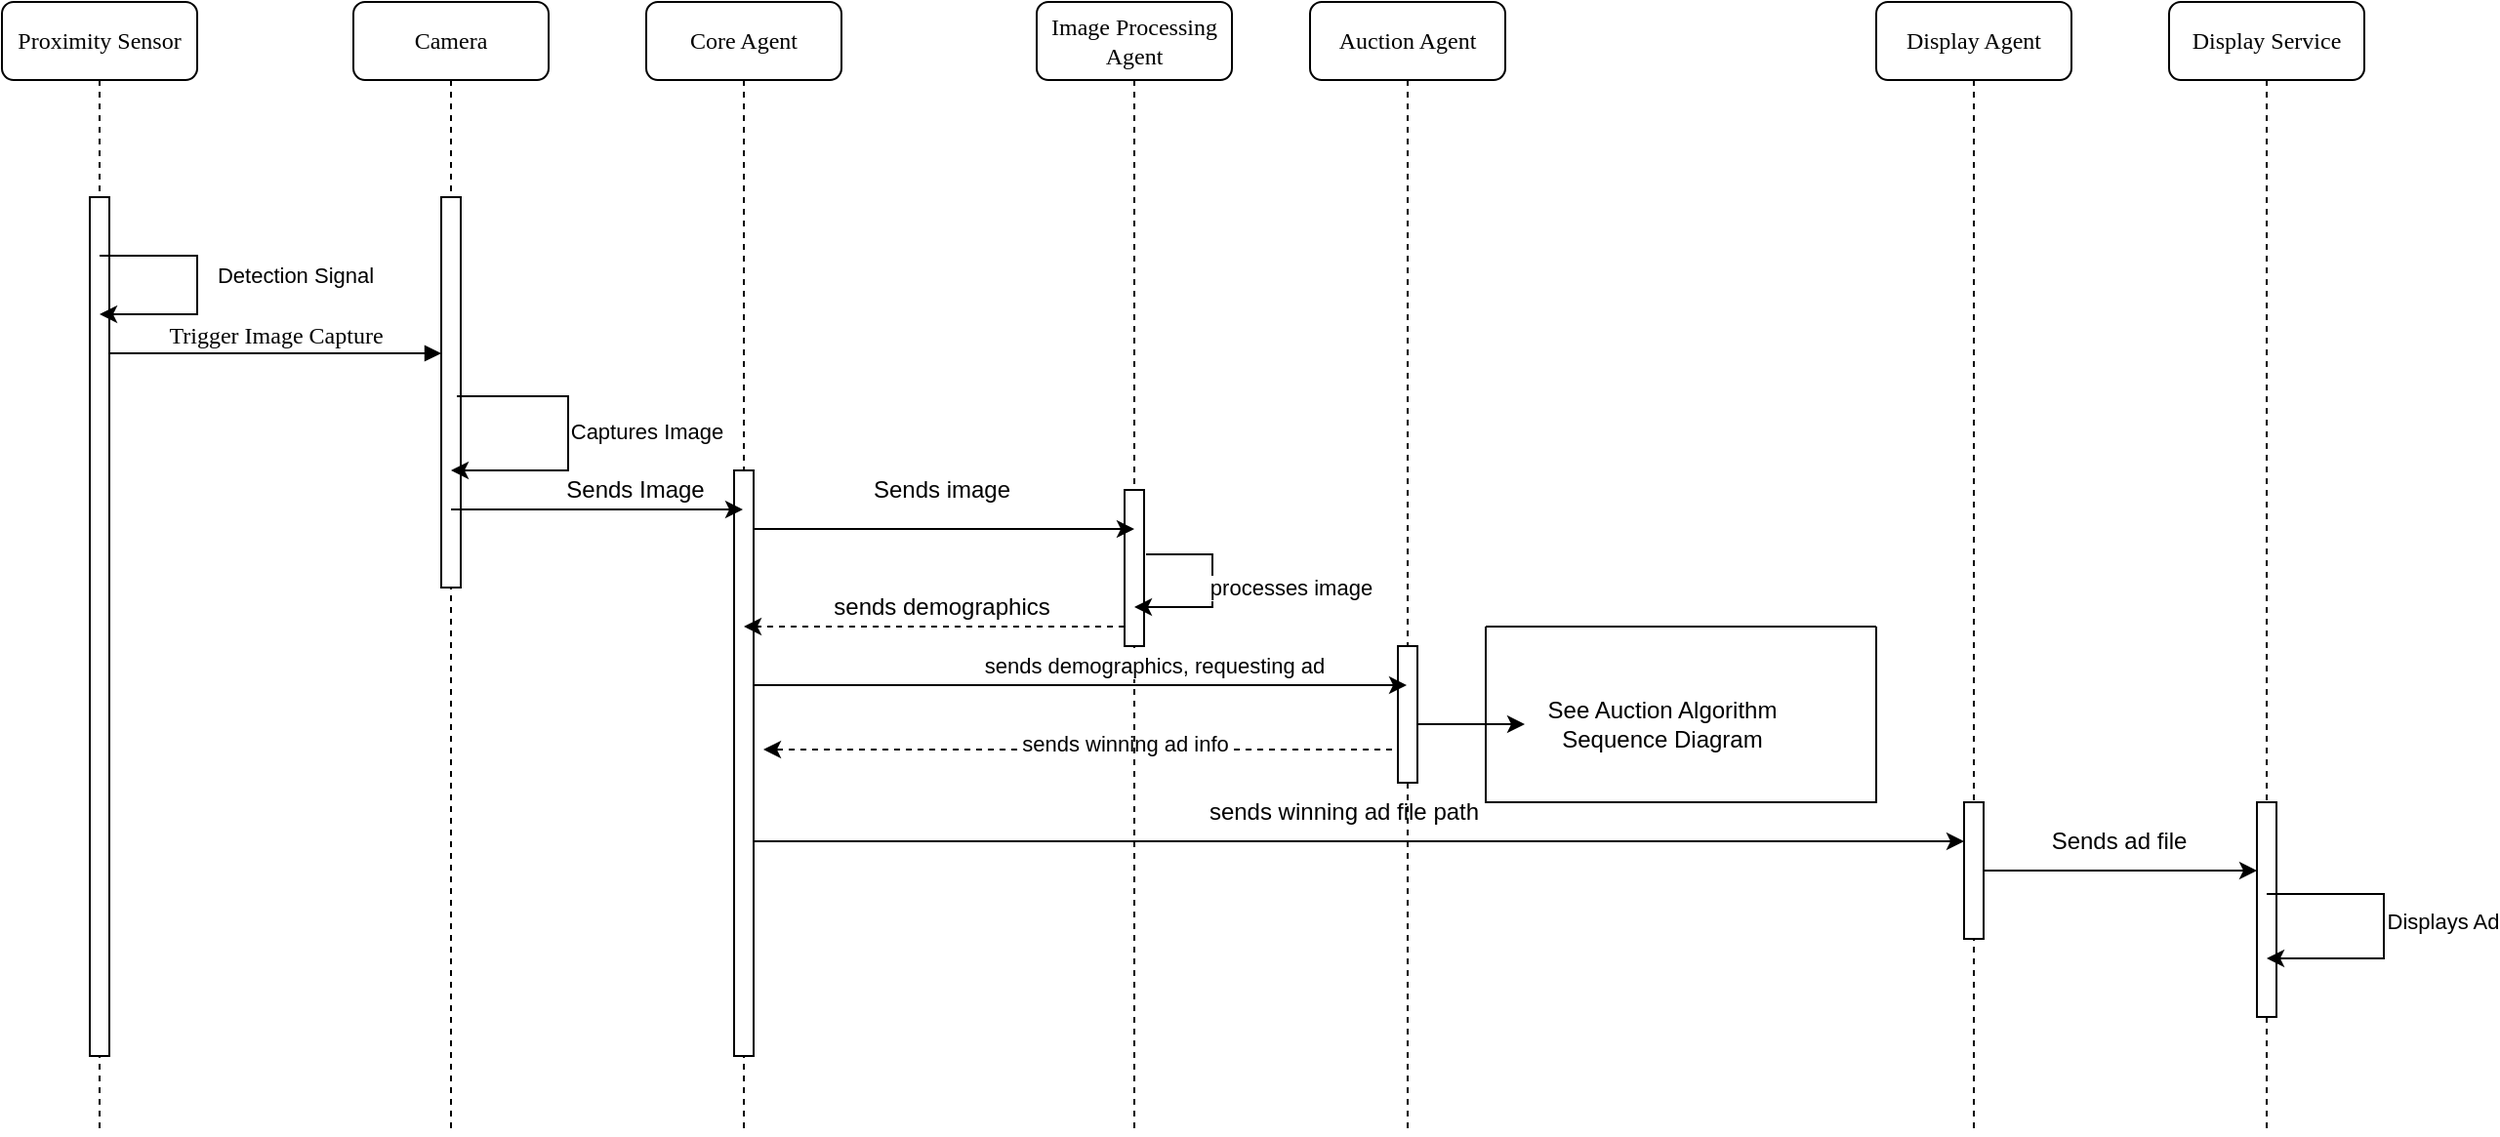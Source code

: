 <mxfile version="21.4.0" type="device">
  <diagram name="Page-1" id="13e1069c-82ec-6db2-03f1-153e76fe0fe0">
    <mxGraphModel dx="1434" dy="768" grid="1" gridSize="10" guides="1" tooltips="1" connect="1" arrows="1" fold="1" page="1" pageScale="1" pageWidth="1100" pageHeight="850" background="none" math="0" shadow="0">
      <root>
        <mxCell id="0" />
        <mxCell id="1" parent="0" />
        <mxCell id="7baba1c4bc27f4b0-3" value="Camera" style="shape=umlLifeline;perimeter=lifelinePerimeter;whiteSpace=wrap;html=1;container=1;collapsible=0;recursiveResize=0;outlineConnect=0;rounded=1;shadow=0;comic=0;labelBackgroundColor=none;strokeWidth=1;fontFamily=Verdana;fontSize=12;align=center;" parent="1" vertex="1">
          <mxGeometry x="270" y="80" width="100" height="580" as="geometry" />
        </mxCell>
        <mxCell id="7baba1c4bc27f4b0-13" value="" style="html=1;points=[];perimeter=orthogonalPerimeter;rounded=0;shadow=0;comic=0;labelBackgroundColor=none;strokeWidth=1;fontFamily=Verdana;fontSize=12;align=center;" parent="7baba1c4bc27f4b0-3" vertex="1">
          <mxGeometry x="45" y="100" width="10" height="200" as="geometry" />
        </mxCell>
        <mxCell id="XB6QEq4kw-e9aRP56zeP-23" value="Captures Image" style="endArrow=classic;html=1;rounded=0;exitX=0.8;exitY=0.51;exitDx=0;exitDy=0;exitPerimeter=0;" edge="1" parent="7baba1c4bc27f4b0-3" source="7baba1c4bc27f4b0-13" target="7baba1c4bc27f4b0-3">
          <mxGeometry x="-0.035" y="40" width="50" height="50" relative="1" as="geometry">
            <mxPoint x="390" y="340" as="sourcePoint" />
            <mxPoint x="440" y="290" as="targetPoint" />
            <Array as="points">
              <mxPoint x="110" y="202" />
              <mxPoint x="110" y="240" />
            </Array>
            <mxPoint as="offset" />
          </mxGeometry>
        </mxCell>
        <mxCell id="7baba1c4bc27f4b0-5" value="Display Agent" style="shape=umlLifeline;perimeter=lifelinePerimeter;whiteSpace=wrap;html=1;container=1;collapsible=0;recursiveResize=0;outlineConnect=0;rounded=1;shadow=0;comic=0;labelBackgroundColor=none;strokeWidth=1;fontFamily=Verdana;fontSize=12;align=center;" parent="1" vertex="1">
          <mxGeometry x="1050" y="80" width="100" height="580" as="geometry" />
        </mxCell>
        <mxCell id="7baba1c4bc27f4b0-19" value="" style="html=1;points=[];perimeter=orthogonalPerimeter;rounded=0;shadow=0;comic=0;labelBackgroundColor=none;strokeWidth=1;fontFamily=Verdana;fontSize=12;align=center;" parent="7baba1c4bc27f4b0-5" vertex="1">
          <mxGeometry x="45" y="410" width="10" height="70" as="geometry" />
        </mxCell>
        <mxCell id="7baba1c4bc27f4b0-6" value="Core Agent" style="shape=umlLifeline;perimeter=lifelinePerimeter;whiteSpace=wrap;html=1;container=1;collapsible=0;recursiveResize=0;outlineConnect=0;rounded=1;shadow=0;comic=0;labelBackgroundColor=none;strokeWidth=1;fontFamily=Verdana;fontSize=12;align=center;" parent="1" vertex="1">
          <mxGeometry x="420" y="80" width="100" height="580" as="geometry" />
        </mxCell>
        <mxCell id="xxSoO8EwQC5Ujo9rYbnC-5" value="" style="html=1;points=[];perimeter=orthogonalPerimeter;rounded=0;shadow=0;comic=0;labelBackgroundColor=none;strokeWidth=1;fontFamily=Verdana;fontSize=12;align=center;" parent="7baba1c4bc27f4b0-6" vertex="1">
          <mxGeometry x="45" y="240" width="10" height="300" as="geometry" />
        </mxCell>
        <mxCell id="F3X_hWiHoOH_SrMQ9HdG-21" style="edgeStyle=none;html=1;dashed=1;exitX=0.3;exitY=0.757;exitDx=0;exitDy=0;exitPerimeter=0;" parent="7baba1c4bc27f4b0-6" source="9" edge="1">
          <mxGeometry relative="1" as="geometry">
            <mxPoint x="226" y="390" as="sourcePoint" />
            <mxPoint x="60" y="383" as="targetPoint" />
          </mxGeometry>
        </mxCell>
        <mxCell id="F3X_hWiHoOH_SrMQ9HdG-22" value="sends winning ad info" style="edgeLabel;html=1;align=center;verticalAlign=middle;resizable=0;points=[];" parent="F3X_hWiHoOH_SrMQ9HdG-21" vertex="1" connectable="0">
          <mxGeometry x="-0.288" y="-3" relative="1" as="geometry">
            <mxPoint x="-26" as="offset" />
          </mxGeometry>
        </mxCell>
        <mxCell id="7baba1c4bc27f4b0-7" value="Image Processing Agent" style="shape=umlLifeline;perimeter=lifelinePerimeter;whiteSpace=wrap;html=1;container=1;collapsible=0;recursiveResize=0;outlineConnect=0;rounded=1;shadow=0;comic=0;labelBackgroundColor=none;strokeWidth=1;fontFamily=Verdana;fontSize=12;align=center;" parent="1" vertex="1">
          <mxGeometry x="620" y="80" width="100" height="580" as="geometry" />
        </mxCell>
        <mxCell id="xxSoO8EwQC5Ujo9rYbnC-8" value="" style="html=1;points=[];perimeter=orthogonalPerimeter;rounded=0;shadow=0;comic=0;labelBackgroundColor=none;strokeColor=#000000;strokeWidth=1;fillColor=#FFFFFF;fontFamily=Verdana;fontSize=12;fontColor=#000000;align=center;" parent="7baba1c4bc27f4b0-7" vertex="1">
          <mxGeometry x="45" y="250" width="10" height="80" as="geometry" />
        </mxCell>
        <mxCell id="XB6QEq4kw-e9aRP56zeP-26" value="processes image" style="endArrow=classic;html=1;rounded=0;exitX=1.1;exitY=0.413;exitDx=0;exitDy=0;exitPerimeter=0;" edge="1" parent="7baba1c4bc27f4b0-7" source="xxSoO8EwQC5Ujo9rYbnC-8" target="7baba1c4bc27f4b0-7">
          <mxGeometry x="0.005" y="40" width="50" height="50" relative="1" as="geometry">
            <mxPoint x="90" y="280" as="sourcePoint" />
            <mxPoint x="140" y="230" as="targetPoint" />
            <Array as="points">
              <mxPoint x="90" y="283" />
              <mxPoint x="90" y="310" />
            </Array>
            <mxPoint as="offset" />
          </mxGeometry>
        </mxCell>
        <mxCell id="7baba1c4bc27f4b0-8" value="Proximity Sensor" style="shape=umlLifeline;perimeter=lifelinePerimeter;whiteSpace=wrap;html=1;container=1;collapsible=0;recursiveResize=0;outlineConnect=0;rounded=1;shadow=0;comic=0;labelBackgroundColor=none;strokeWidth=1;fontFamily=Verdana;fontSize=12;align=center;" parent="1" vertex="1">
          <mxGeometry x="90" y="80" width="100" height="580" as="geometry" />
        </mxCell>
        <mxCell id="7baba1c4bc27f4b0-9" value="" style="html=1;points=[];perimeter=orthogonalPerimeter;rounded=0;shadow=0;comic=0;labelBackgroundColor=none;strokeWidth=1;fontFamily=Verdana;fontSize=12;align=center;" parent="7baba1c4bc27f4b0-8" vertex="1">
          <mxGeometry x="45" y="100" width="10" height="440" as="geometry" />
        </mxCell>
        <mxCell id="7baba1c4bc27f4b0-11" value="Trigger Image Capture" style="html=1;verticalAlign=bottom;endArrow=block;labelBackgroundColor=none;fontFamily=Verdana;fontSize=12;edgeStyle=elbowEdgeStyle;elbow=vertical;" parent="1" source="7baba1c4bc27f4b0-9" target="7baba1c4bc27f4b0-13" edge="1">
          <mxGeometry relative="1" as="geometry">
            <mxPoint x="220" y="190" as="sourcePoint" />
            <mxPoint x="300" y="200" as="targetPoint" />
            <Array as="points">
              <mxPoint x="190" y="260" />
              <mxPoint x="210" y="350" />
              <mxPoint x="210" y="250" />
              <mxPoint x="290" y="210" />
            </Array>
            <mxPoint as="offset" />
          </mxGeometry>
        </mxCell>
        <mxCell id="xxSoO8EwQC5Ujo9rYbnC-23" style="edgeStyle=orthogonalEdgeStyle;rounded=0;orthogonalLoop=1;jettySize=auto;html=1;strokeColor=default;dashed=1;" parent="1" source="xxSoO8EwQC5Ujo9rYbnC-8" target="7baba1c4bc27f4b0-6" edge="1">
          <mxGeometry relative="1" as="geometry">
            <Array as="points">
              <mxPoint x="650" y="400" />
              <mxPoint x="650" y="400" />
            </Array>
          </mxGeometry>
        </mxCell>
        <mxCell id="xxSoO8EwQC5Ujo9rYbnC-27" value="&lt;span style=&quot;font-size: 12px;&quot;&gt;sends demographics&lt;/span&gt;" style="edgeLabel;html=1;align=center;verticalAlign=middle;resizable=0;points=[];" parent="xxSoO8EwQC5Ujo9rYbnC-23" vertex="1" connectable="0">
          <mxGeometry x="0.668" y="1" relative="1" as="geometry">
            <mxPoint x="68" y="-11" as="offset" />
          </mxGeometry>
        </mxCell>
        <mxCell id="xxSoO8EwQC5Ujo9rYbnC-25" style="edgeStyle=orthogonalEdgeStyle;rounded=0;orthogonalLoop=1;jettySize=auto;html=1;" parent="1" source="7baba1c4bc27f4b0-3" target="7baba1c4bc27f4b0-6" edge="1">
          <mxGeometry relative="1" as="geometry">
            <Array as="points">
              <mxPoint x="400" y="340" />
              <mxPoint x="400" y="340" />
            </Array>
          </mxGeometry>
        </mxCell>
        <mxCell id="xxSoO8EwQC5Ujo9rYbnC-26" value="&lt;font style=&quot;font-size: 12px;&quot;&gt;Sends Image&lt;/font&gt;" style="edgeLabel;html=1;align=center;verticalAlign=middle;resizable=0;points=[];" parent="xxSoO8EwQC5Ujo9rYbnC-25" vertex="1" connectable="0">
          <mxGeometry x="-0.156" y="-3" relative="1" as="geometry">
            <mxPoint x="31" y="-13" as="offset" />
          </mxGeometry>
        </mxCell>
        <mxCell id="xxSoO8EwQC5Ujo9rYbnC-30" style="edgeStyle=orthogonalEdgeStyle;rounded=0;orthogonalLoop=1;jettySize=auto;html=1;" parent="1" source="xxSoO8EwQC5Ujo9rYbnC-5" target="7baba1c4bc27f4b0-19" edge="1">
          <mxGeometry relative="1" as="geometry">
            <Array as="points">
              <mxPoint x="920" y="510" />
              <mxPoint x="920" y="510" />
            </Array>
          </mxGeometry>
        </mxCell>
        <mxCell id="xxSoO8EwQC5Ujo9rYbnC-31" value="&lt;font style=&quot;font-size: 12px;&quot;&gt;sends winning ad file path&lt;/font&gt;" style="edgeLabel;html=1;align=center;verticalAlign=middle;resizable=0;points=[];" parent="xxSoO8EwQC5Ujo9rYbnC-30" vertex="1" connectable="0">
          <mxGeometry x="0.237" y="-5" relative="1" as="geometry">
            <mxPoint x="-82" y="-20" as="offset" />
          </mxGeometry>
        </mxCell>
        <mxCell id="xxSoO8EwQC5Ujo9rYbnC-32" value="Display Service" style="shape=umlLifeline;perimeter=lifelinePerimeter;whiteSpace=wrap;html=1;container=1;collapsible=0;recursiveResize=0;outlineConnect=0;rounded=1;shadow=0;comic=0;labelBackgroundColor=none;strokeWidth=1;fontFamily=Verdana;fontSize=12;align=center;" parent="1" vertex="1">
          <mxGeometry x="1200" y="80" width="100" height="580" as="geometry" />
        </mxCell>
        <mxCell id="xxSoO8EwQC5Ujo9rYbnC-33" value="" style="html=1;points=[];perimeter=orthogonalPerimeter;rounded=0;shadow=0;comic=0;labelBackgroundColor=none;strokeWidth=1;fontFamily=Verdana;fontSize=12;align=center;" parent="xxSoO8EwQC5Ujo9rYbnC-32" vertex="1">
          <mxGeometry x="45" y="410" width="10" height="110" as="geometry" />
        </mxCell>
        <mxCell id="xxSoO8EwQC5Ujo9rYbnC-37" style="edgeStyle=orthogonalEdgeStyle;rounded=0;orthogonalLoop=1;jettySize=auto;html=1;" parent="1" source="7baba1c4bc27f4b0-19" target="xxSoO8EwQC5Ujo9rYbnC-33" edge="1">
          <mxGeometry relative="1" as="geometry">
            <Array as="points">
              <mxPoint x="1210" y="525" />
              <mxPoint x="1210" y="525" />
            </Array>
          </mxGeometry>
        </mxCell>
        <mxCell id="xxSoO8EwQC5Ujo9rYbnC-38" value="&lt;div&gt;&lt;font style=&quot;font-size: 12px;&quot;&gt;Sends ad file&lt;/font&gt;&lt;/div&gt;" style="edgeLabel;html=1;align=center;verticalAlign=middle;resizable=0;points=[];" parent="xxSoO8EwQC5Ujo9rYbnC-37" vertex="1" connectable="0">
          <mxGeometry x="0.253" y="-2" relative="1" as="geometry">
            <mxPoint x="-19" y="-17" as="offset" />
          </mxGeometry>
        </mxCell>
        <mxCell id="8" value="Auction Agent" style="shape=umlLifeline;perimeter=lifelinePerimeter;whiteSpace=wrap;html=1;container=1;collapsible=0;recursiveResize=0;outlineConnect=0;rounded=1;shadow=0;comic=0;labelBackgroundColor=none;strokeWidth=1;fontFamily=Verdana;fontSize=12;align=center;" parent="1" vertex="1">
          <mxGeometry x="760" y="80" width="100" height="580" as="geometry" />
        </mxCell>
        <mxCell id="9" value="" style="html=1;points=[];perimeter=orthogonalPerimeter;rounded=0;shadow=0;comic=0;labelBackgroundColor=none;strokeWidth=1;fontFamily=Verdana;fontSize=12;align=center;" parent="8" vertex="1">
          <mxGeometry x="45" y="330" width="10" height="70" as="geometry" />
        </mxCell>
        <mxCell id="14" style="edgeStyle=none;html=1;" parent="1" source="xxSoO8EwQC5Ujo9rYbnC-5" target="8" edge="1">
          <mxGeometry relative="1" as="geometry">
            <Array as="points">
              <mxPoint x="790" y="430" />
            </Array>
          </mxGeometry>
        </mxCell>
        <mxCell id="F3X_hWiHoOH_SrMQ9HdG-20" value="sends demographics, requesting ad" style="edgeLabel;html=1;align=center;verticalAlign=middle;resizable=0;points=[];" parent="14" vertex="1" connectable="0">
          <mxGeometry x="0.209" y="1" relative="1" as="geometry">
            <mxPoint x="3" y="-9" as="offset" />
          </mxGeometry>
        </mxCell>
        <mxCell id="15" style="edgeStyle=none;html=1;" parent="1" source="9" target="XB6QEq4kw-e9aRP56zeP-28" edge="1">
          <mxGeometry relative="1" as="geometry">
            <mxPoint x="979.5" y="445" as="targetPoint" />
            <Array as="points">
              <mxPoint x="860" y="450" />
            </Array>
          </mxGeometry>
        </mxCell>
        <mxCell id="XB6QEq4kw-e9aRP56zeP-20" value="Detection Signal" style="endArrow=classic;html=1;rounded=0;" edge="1" parent="1" source="7baba1c4bc27f4b0-8" target="7baba1c4bc27f4b0-8">
          <mxGeometry x="-0.076" y="50" width="50" height="50" relative="1" as="geometry">
            <mxPoint x="700" y="420" as="sourcePoint" />
            <mxPoint x="220" y="210" as="targetPoint" />
            <Array as="points">
              <mxPoint x="190" y="210" />
              <mxPoint x="190" y="240" />
            </Array>
            <mxPoint as="offset" />
          </mxGeometry>
        </mxCell>
        <mxCell id="XB6QEq4kw-e9aRP56zeP-24" style="edgeStyle=orthogonalEdgeStyle;rounded=0;orthogonalLoop=1;jettySize=auto;html=1;" edge="1" parent="1">
          <mxGeometry relative="1" as="geometry">
            <Array as="points" />
            <mxPoint x="475" y="350" as="sourcePoint" />
            <mxPoint x="670" y="350" as="targetPoint" />
          </mxGeometry>
        </mxCell>
        <mxCell id="XB6QEq4kw-e9aRP56zeP-25" value="&lt;font style=&quot;font-size: 12px;&quot;&gt;Sends image&lt;/font&gt;" style="edgeLabel;html=1;align=center;verticalAlign=middle;resizable=0;points=[];" vertex="1" connectable="0" parent="XB6QEq4kw-e9aRP56zeP-24">
          <mxGeometry x="-0.156" y="-3" relative="1" as="geometry">
            <mxPoint x="13" y="-23" as="offset" />
          </mxGeometry>
        </mxCell>
        <mxCell id="XB6QEq4kw-e9aRP56zeP-27" value="" style="swimlane;startSize=0;" vertex="1" parent="1">
          <mxGeometry x="850" y="400" width="200" height="90" as="geometry" />
        </mxCell>
        <mxCell id="XB6QEq4kw-e9aRP56zeP-28" value="See Auction Algorithm &lt;br&gt;Sequence Diagram" style="text;html=1;align=center;verticalAlign=middle;resizable=0;points=[];autosize=1;strokeColor=none;fillColor=none;" vertex="1" parent="XB6QEq4kw-e9aRP56zeP-27">
          <mxGeometry x="20" y="30" width="140" height="40" as="geometry" />
        </mxCell>
        <mxCell id="XB6QEq4kw-e9aRP56zeP-29" value="Displays Ad" style="endArrow=classic;html=1;rounded=0;" edge="1" parent="1" source="xxSoO8EwQC5Ujo9rYbnC-32" target="xxSoO8EwQC5Ujo9rYbnC-32">
          <mxGeometry x="-0.045" y="30" width="50" height="50" relative="1" as="geometry">
            <mxPoint x="1330" y="480" as="sourcePoint" />
            <mxPoint x="1380" y="430" as="targetPoint" />
            <Array as="points">
              <mxPoint x="1310" y="537" />
              <mxPoint x="1310" y="570" />
            </Array>
            <mxPoint y="1" as="offset" />
          </mxGeometry>
        </mxCell>
      </root>
    </mxGraphModel>
  </diagram>
</mxfile>
